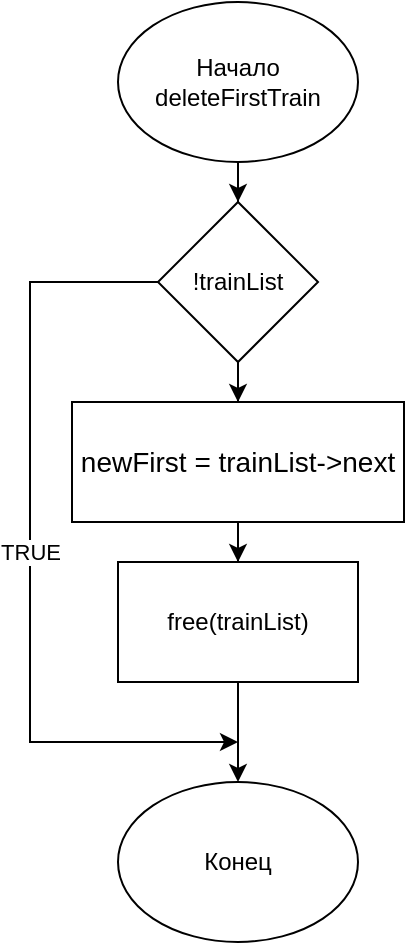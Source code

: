 <mxfile version="21.1.2" type="device">
  <diagram name="Страница 1" id="nH_pj2QVpnIHduwzrGQI">
    <mxGraphModel dx="792" dy="1138" grid="1" gridSize="10" guides="1" tooltips="1" connect="1" arrows="1" fold="1" page="1" pageScale="1" pageWidth="827" pageHeight="1169" math="0" shadow="0">
      <root>
        <mxCell id="0" />
        <mxCell id="1" parent="0" />
        <mxCell id="fuAiaQp2R9krzM0FWQ7p-3" style="edgeStyle=orthogonalEdgeStyle;rounded=0;orthogonalLoop=1;jettySize=auto;html=1;" edge="1" parent="1" source="fuAiaQp2R9krzM0FWQ7p-1" target="fuAiaQp2R9krzM0FWQ7p-2">
          <mxGeometry relative="1" as="geometry" />
        </mxCell>
        <mxCell id="fuAiaQp2R9krzM0FWQ7p-1" value="Начало&lt;br&gt;deleteFirstTrain" style="ellipse;whiteSpace=wrap;html=1;" vertex="1" parent="1">
          <mxGeometry x="354" y="10" width="120" height="80" as="geometry" />
        </mxCell>
        <mxCell id="fuAiaQp2R9krzM0FWQ7p-5" style="edgeStyle=orthogonalEdgeStyle;rounded=0;orthogonalLoop=1;jettySize=auto;html=1;entryX=0.5;entryY=0;entryDx=0;entryDy=0;" edge="1" parent="1" source="fuAiaQp2R9krzM0FWQ7p-2" target="fuAiaQp2R9krzM0FWQ7p-4">
          <mxGeometry relative="1" as="geometry" />
        </mxCell>
        <mxCell id="fuAiaQp2R9krzM0FWQ7p-10" value="TRUE" style="edgeStyle=orthogonalEdgeStyle;rounded=0;orthogonalLoop=1;jettySize=auto;html=1;" edge="1" parent="1" source="fuAiaQp2R9krzM0FWQ7p-2">
          <mxGeometry relative="1" as="geometry">
            <mxPoint x="414" y="380" as="targetPoint" />
            <Array as="points">
              <mxPoint x="310" y="150" />
              <mxPoint x="310" y="380" />
            </Array>
          </mxGeometry>
        </mxCell>
        <mxCell id="fuAiaQp2R9krzM0FWQ7p-2" value="!trainList" style="rhombus;whiteSpace=wrap;html=1;" vertex="1" parent="1">
          <mxGeometry x="374" y="110" width="80" height="80" as="geometry" />
        </mxCell>
        <mxCell id="fuAiaQp2R9krzM0FWQ7p-7" style="edgeStyle=orthogonalEdgeStyle;rounded=0;orthogonalLoop=1;jettySize=auto;html=1;" edge="1" parent="1" source="fuAiaQp2R9krzM0FWQ7p-4" target="fuAiaQp2R9krzM0FWQ7p-6">
          <mxGeometry relative="1" as="geometry" />
        </mxCell>
        <mxCell id="fuAiaQp2R9krzM0FWQ7p-4" value="&lt;div style=&quot;font-size: 14px; line-height: 19px;&quot;&gt;&lt;span style=&quot;background-color: rgb(255, 255, 255);&quot;&gt;newFirst = trainList-&amp;gt;next&lt;/span&gt;&lt;/div&gt;" style="rounded=0;whiteSpace=wrap;html=1;" vertex="1" parent="1">
          <mxGeometry x="331" y="210" width="166" height="60" as="geometry" />
        </mxCell>
        <mxCell id="fuAiaQp2R9krzM0FWQ7p-9" style="edgeStyle=orthogonalEdgeStyle;rounded=0;orthogonalLoop=1;jettySize=auto;html=1;entryX=0.5;entryY=0;entryDx=0;entryDy=0;" edge="1" parent="1" source="fuAiaQp2R9krzM0FWQ7p-6" target="fuAiaQp2R9krzM0FWQ7p-8">
          <mxGeometry relative="1" as="geometry" />
        </mxCell>
        <mxCell id="fuAiaQp2R9krzM0FWQ7p-6" value="free(trainList)" style="rounded=0;whiteSpace=wrap;html=1;" vertex="1" parent="1">
          <mxGeometry x="354" y="290" width="120" height="60" as="geometry" />
        </mxCell>
        <mxCell id="fuAiaQp2R9krzM0FWQ7p-8" value="Конец" style="ellipse;whiteSpace=wrap;html=1;" vertex="1" parent="1">
          <mxGeometry x="354" y="400" width="120" height="80" as="geometry" />
        </mxCell>
      </root>
    </mxGraphModel>
  </diagram>
</mxfile>
